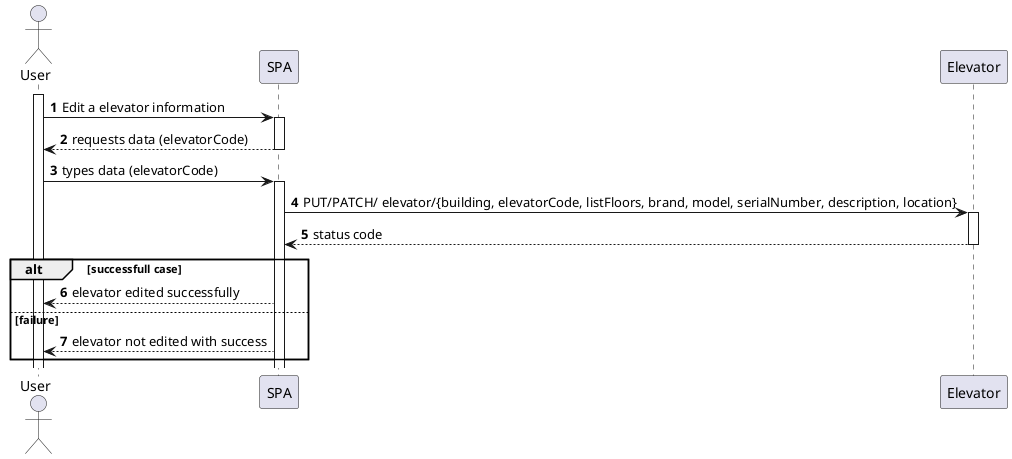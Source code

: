@startuml

autonumber

Actor User
activate User
User -> SPA : Edit a elevator information
activate SPA

SPA --> User : requests data (elevatorCode)
deactivate SPA

User -> SPA : types data (elevatorCode)
activate SPA

SPA -> Elevator : PUT/PATCH/ elevator/{building, elevatorCode, listFloors, brand, model, serialNumber, description, location}
activate Elevator

Elevator --> SPA : status code
deactivate Elevator

alt successfull case
    SPA --> User : elevator edited successfully
else failure
    SPA --> User : elevator not edited with success
end


@enduml